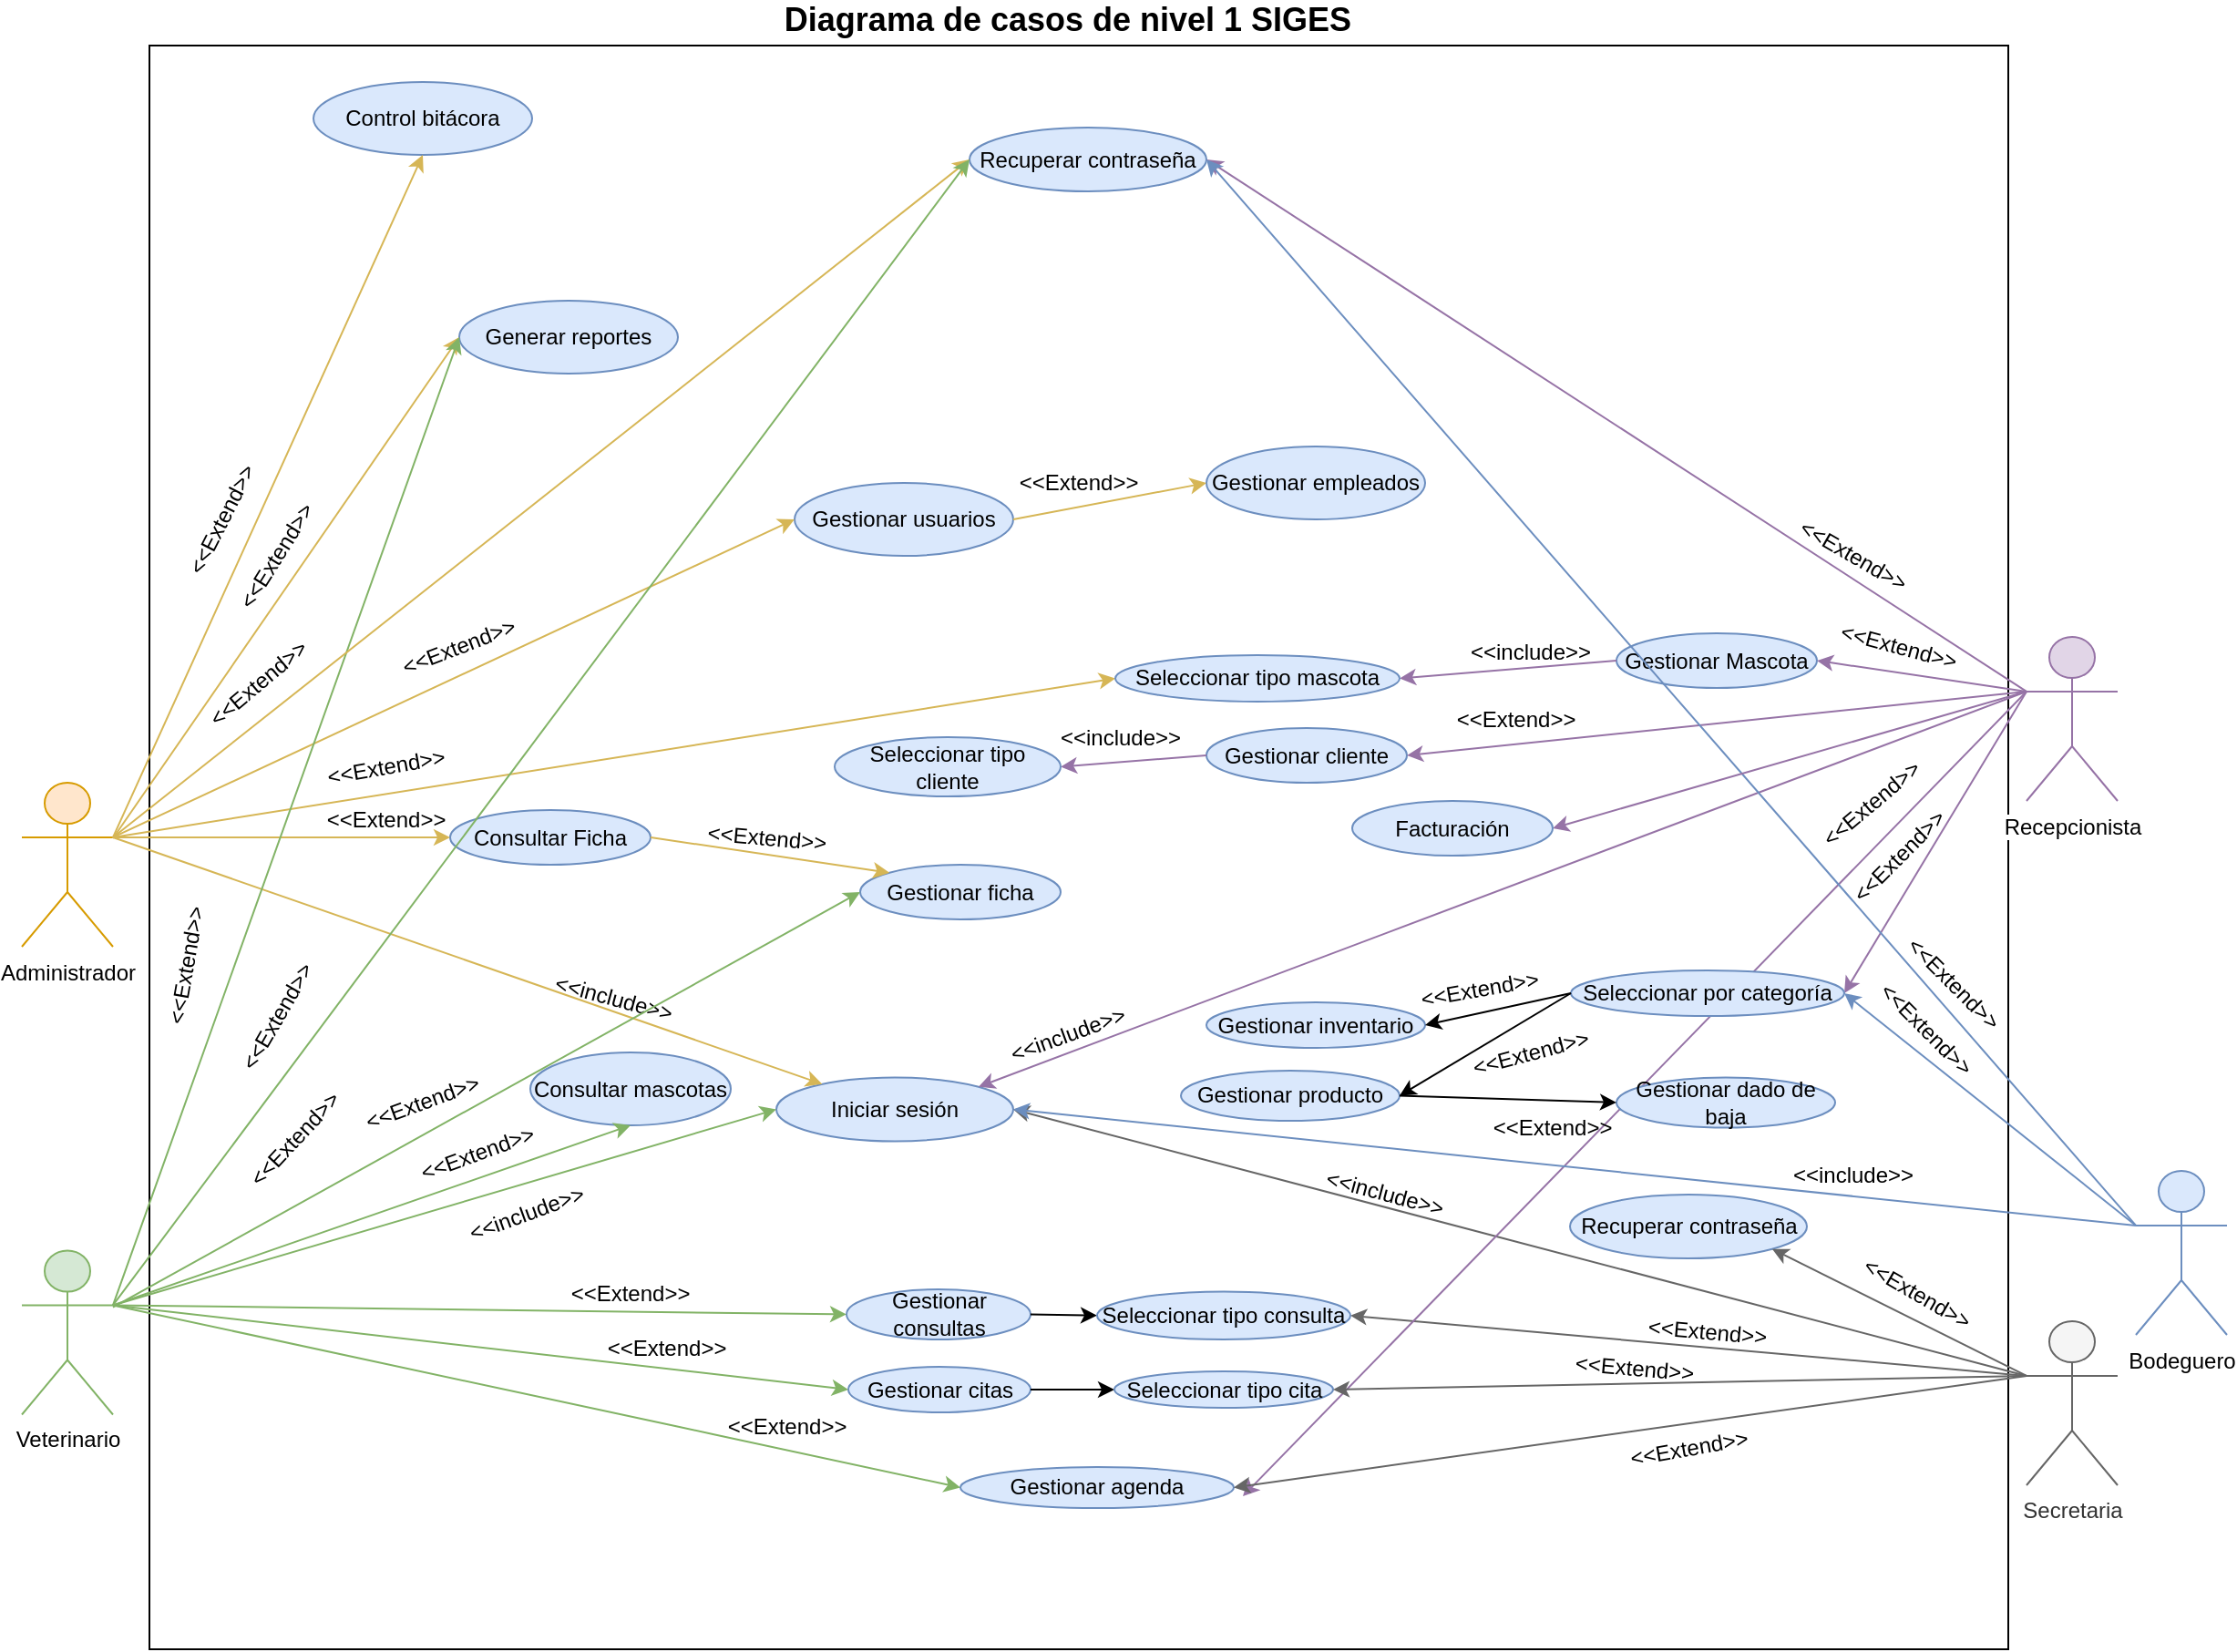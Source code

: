 <mxfile version="13.6.2" type="device"><diagram id="fR_N3xwaot1EQ-XPTkvS" name="Page-1"><mxGraphModel dx="1447" dy="803" grid="1" gridSize="10" guides="1" tooltips="1" connect="1" arrows="1" fold="1" page="1" pageScale="1" pageWidth="827" pageHeight="1169" math="0" shadow="0"><root><mxCell id="0"/><mxCell id="1" parent="0"/><mxCell id="37kcTfHaIHKS4VdzHhpA-1" value="" style="rounded=0;whiteSpace=wrap;html=1;" vertex="1" parent="1"><mxGeometry x="680" y="274" width="1020" height="880" as="geometry"/></mxCell><mxCell id="37kcTfHaIHKS4VdzHhpA-2" value="Veterinario" style="shape=umlActor;verticalLabelPosition=bottom;labelBackgroundColor=#ffffff;verticalAlign=top;html=1;outlineConnect=0;fillColor=#d5e8d4;strokeColor=#82b366;" vertex="1" parent="1"><mxGeometry x="610" y="935.25" width="50" height="90" as="geometry"/></mxCell><mxCell id="37kcTfHaIHKS4VdzHhpA-3" value="Recepcionista&lt;br&gt;" style="shape=umlActor;verticalLabelPosition=bottom;labelBackgroundColor=#ffffff;verticalAlign=top;html=1;outlineConnect=0;fillColor=#e1d5e7;strokeColor=#9673a6;" vertex="1" parent="1"><mxGeometry x="1710" y="598.5" width="50" height="90" as="geometry"/></mxCell><mxCell id="37kcTfHaIHKS4VdzHhpA-4" value="Secretaria&lt;br&gt;" style="shape=umlActor;verticalLabelPosition=bottom;labelBackgroundColor=#ffffff;verticalAlign=top;html=1;outlineConnect=0;fillColor=#f5f5f5;strokeColor=#666666;fontColor=#333333;" vertex="1" parent="1"><mxGeometry x="1710" y="974" width="50" height="90" as="geometry"/></mxCell><mxCell id="37kcTfHaIHKS4VdzHhpA-5" value="&lt;b&gt;&lt;font style=&quot;font-size: 18px&quot;&gt;Diagrama de casos de nivel 1 SIGES&lt;/font&gt;&lt;/b&gt;" style="text;html=1;strokeColor=none;fillColor=none;align=center;verticalAlign=middle;whiteSpace=wrap;rounded=0;" vertex="1" parent="1"><mxGeometry x="1018.5" y="250" width="330" height="20" as="geometry"/></mxCell><mxCell id="37kcTfHaIHKS4VdzHhpA-6" value="&amp;lt;&amp;lt;include&amp;gt;&amp;gt;" style="text;html=1;align=center;verticalAlign=middle;whiteSpace=wrap;rounded=0;rotation=-20;" vertex="1" parent="1"><mxGeometry x="1163.5" y="806.5" width="40" height="20" as="geometry"/></mxCell><mxCell id="37kcTfHaIHKS4VdzHhpA-7" value="Gestionar agenda" style="ellipse;whiteSpace=wrap;html=1;fillColor=#dae8fc;strokeColor=#6c8ebf;" vertex="1" parent="1"><mxGeometry x="1125" y="1054" width="150" height="22.5" as="geometry"/></mxCell><mxCell id="37kcTfHaIHKS4VdzHhpA-8" value="Consultar mascotas" style="ellipse;whiteSpace=wrap;html=1;fillColor=#dae8fc;strokeColor=#6c8ebf;" vertex="1" parent="1"><mxGeometry x="889" y="826.5" width="110" height="40" as="geometry"/></mxCell><mxCell id="37kcTfHaIHKS4VdzHhpA-9" value="Iniciar sesión" style="ellipse;whiteSpace=wrap;html=1;fillColor=#dae8fc;strokeColor=#6c8ebf;" vertex="1" parent="1"><mxGeometry x="1024" y="840.25" width="130" height="35" as="geometry"/></mxCell><mxCell id="37kcTfHaIHKS4VdzHhpA-10" value="" style="endArrow=classic;html=1;exitX=1;exitY=0.333;exitDx=0;exitDy=0;exitPerimeter=0;entryX=0;entryY=0.5;entryDx=0;entryDy=0;fillColor=#d5e8d4;strokeColor=#82b366;" edge="1" parent="1" source="37kcTfHaIHKS4VdzHhpA-2" target="37kcTfHaIHKS4VdzHhpA-9"><mxGeometry width="50" height="50" relative="1" as="geometry"><mxPoint x="790" y="1074" as="sourcePoint"/><mxPoint x="840" y="1024" as="targetPoint"/></mxGeometry></mxCell><mxCell id="37kcTfHaIHKS4VdzHhpA-11" value="Gestionar citas" style="ellipse;whiteSpace=wrap;html=1;fillColor=#dae8fc;strokeColor=#6c8ebf;" vertex="1" parent="1"><mxGeometry x="1063.5" y="999" width="100" height="25" as="geometry"/></mxCell><mxCell id="37kcTfHaIHKS4VdzHhpA-12" value="Administrador" style="shape=umlActor;verticalLabelPosition=bottom;labelBackgroundColor=#ffffff;verticalAlign=top;html=1;outlineConnect=0;fillColor=#ffe6cc;strokeColor=#d79b00;" vertex="1" parent="1"><mxGeometry x="610" y="678.5" width="50" height="90" as="geometry"/></mxCell><mxCell id="37kcTfHaIHKS4VdzHhpA-13" value="Gestionar usuarios" style="ellipse;whiteSpace=wrap;html=1;fillColor=#dae8fc;strokeColor=#6c8ebf;" vertex="1" parent="1"><mxGeometry x="1034" y="514" width="120" height="40" as="geometry"/></mxCell><mxCell id="37kcTfHaIHKS4VdzHhpA-14" value="" style="endArrow=classic;html=1;exitX=1;exitY=0.333;exitDx=0;exitDy=0;exitPerimeter=0;fillColor=#fff2cc;strokeColor=#d6b656;" edge="1" parent="1" source="37kcTfHaIHKS4VdzHhpA-12" target="37kcTfHaIHKS4VdzHhpA-9"><mxGeometry width="50" height="50" relative="1" as="geometry"><mxPoint x="890" y="894" as="sourcePoint"/><mxPoint x="940" y="844" as="targetPoint"/></mxGeometry></mxCell><mxCell id="37kcTfHaIHKS4VdzHhpA-15" value="" style="endArrow=classic;html=1;exitX=1;exitY=0.333;exitDx=0;exitDy=0;exitPerimeter=0;entryX=0;entryY=0.5;entryDx=0;entryDy=0;fillColor=#fff2cc;strokeColor=#d6b656;" edge="1" parent="1" source="37kcTfHaIHKS4VdzHhpA-12" target="37kcTfHaIHKS4VdzHhpA-13"><mxGeometry width="50" height="50" relative="1" as="geometry"><mxPoint x="1160" y="999" as="sourcePoint"/><mxPoint x="884" y="614" as="targetPoint"/></mxGeometry></mxCell><mxCell id="37kcTfHaIHKS4VdzHhpA-16" value="" style="endArrow=classic;html=1;exitX=0;exitY=0.333;exitDx=0;exitDy=0;exitPerimeter=0;entryX=1;entryY=0.5;entryDx=0;entryDy=0;fillColor=#f5f5f5;strokeColor=#666666;" edge="1" parent="1" source="37kcTfHaIHKS4VdzHhpA-4" target="37kcTfHaIHKS4VdzHhpA-9"><mxGeometry width="50" height="50" relative="1" as="geometry"><mxPoint x="1330" y="914" as="sourcePoint"/><mxPoint x="1380" y="864" as="targetPoint"/></mxGeometry></mxCell><mxCell id="37kcTfHaIHKS4VdzHhpA-17" value="" style="endArrow=classic;html=1;exitX=1;exitY=0.333;exitDx=0;exitDy=0;exitPerimeter=0;entryX=0;entryY=0.5;entryDx=0;entryDy=0;fillColor=#d5e8d4;strokeColor=#82b366;" edge="1" parent="1" source="37kcTfHaIHKS4VdzHhpA-2" target="37kcTfHaIHKS4VdzHhpA-11"><mxGeometry width="50" height="50" relative="1" as="geometry"><mxPoint x="830" y="954" as="sourcePoint"/><mxPoint x="880" y="904" as="targetPoint"/></mxGeometry></mxCell><mxCell id="37kcTfHaIHKS4VdzHhpA-18" value="" style="endArrow=classic;html=1;exitX=1;exitY=0.5;exitDx=0;exitDy=0;entryX=0;entryY=0.5;entryDx=0;entryDy=0;fillColor=#dae8fc;strokeColor=#000000;" edge="1" parent="1" source="37kcTfHaIHKS4VdzHhpA-11" target="37kcTfHaIHKS4VdzHhpA-50"><mxGeometry width="50" height="50" relative="1" as="geometry"><mxPoint x="1050" y="1159" as="sourcePoint"/><mxPoint x="1100" y="1109" as="targetPoint"/></mxGeometry></mxCell><mxCell id="37kcTfHaIHKS4VdzHhpA-19" value="" style="endArrow=classic;html=1;exitX=0;exitY=0.333;exitDx=0;exitDy=0;exitPerimeter=0;entryX=1;entryY=0.5;entryDx=0;entryDy=0;fillColor=#e1d5e7;strokeColor=#9673a6;" edge="1" parent="1" source="37kcTfHaIHKS4VdzHhpA-3" target="37kcTfHaIHKS4VdzHhpA-30"><mxGeometry width="50" height="50" relative="1" as="geometry"><mxPoint x="850" y="1164" as="sourcePoint"/><mxPoint x="1720" y="784" as="targetPoint"/></mxGeometry></mxCell><mxCell id="37kcTfHaIHKS4VdzHhpA-20" value="" style="endArrow=classic;html=1;entryX=1;entryY=0;entryDx=0;entryDy=0;exitX=0;exitY=0.333;exitDx=0;exitDy=0;exitPerimeter=0;fillColor=#e1d5e7;strokeColor=#9673a6;" edge="1" parent="1" source="37kcTfHaIHKS4VdzHhpA-3" target="37kcTfHaIHKS4VdzHhpA-9"><mxGeometry width="50" height="50" relative="1" as="geometry"><mxPoint x="1470" y="744" as="sourcePoint"/><mxPoint x="1250" y="924" as="targetPoint"/></mxGeometry></mxCell><mxCell id="37kcTfHaIHKS4VdzHhpA-21" value="" style="endArrow=classic;html=1;exitX=1;exitY=0.333;exitDx=0;exitDy=0;exitPerimeter=0;entryX=0.5;entryY=1;entryDx=0;entryDy=0;fillColor=#d5e8d4;strokeColor=#82b366;" edge="1" parent="1" source="37kcTfHaIHKS4VdzHhpA-2" target="37kcTfHaIHKS4VdzHhpA-8"><mxGeometry width="50" height="50" relative="1" as="geometry"><mxPoint x="920" y="1094" as="sourcePoint"/><mxPoint x="970" y="1044" as="targetPoint"/></mxGeometry></mxCell><mxCell id="37kcTfHaIHKS4VdzHhpA-22" value="&amp;lt;&amp;lt;include&amp;gt;&amp;gt;" style="text;html=1;align=center;verticalAlign=middle;whiteSpace=wrap;rounded=0;rotation=15;" vertex="1" parent="1"><mxGeometry x="915" y="786.5" width="40" height="20" as="geometry"/></mxCell><mxCell id="37kcTfHaIHKS4VdzHhpA-23" value="&amp;lt;&amp;lt;include&amp;gt;&amp;gt;" style="text;html=1;align=center;verticalAlign=middle;whiteSpace=wrap;rounded=0;rotation=15;" vertex="1" parent="1"><mxGeometry x="1338" y="894" width="40" height="20" as="geometry"/></mxCell><mxCell id="37kcTfHaIHKS4VdzHhpA-24" value="" style="endArrow=classic;html=1;exitX=0;exitY=0.333;exitDx=0;exitDy=0;exitPerimeter=0;entryX=1;entryY=0.5;entryDx=0;entryDy=0;fillColor=#f5f5f5;strokeColor=#666666;" edge="1" parent="1" source="37kcTfHaIHKS4VdzHhpA-4" target="37kcTfHaIHKS4VdzHhpA-52"><mxGeometry width="50" height="50" relative="1" as="geometry"><mxPoint x="1390" y="1074" as="sourcePoint"/><mxPoint x="1560.5" y="1007.75" as="targetPoint"/></mxGeometry></mxCell><mxCell id="37kcTfHaIHKS4VdzHhpA-25" value="Consultar Ficha" style="ellipse;whiteSpace=wrap;html=1;fillColor=#dae8fc;strokeColor=#6c8ebf;" vertex="1" parent="1"><mxGeometry x="845" y="693.5" width="110" height="30" as="geometry"/></mxCell><mxCell id="37kcTfHaIHKS4VdzHhpA-26" value="Gestionar ficha" style="ellipse;whiteSpace=wrap;html=1;fillColor=#dae8fc;strokeColor=#6c8ebf;" vertex="1" parent="1"><mxGeometry x="1070" y="723.5" width="110" height="30" as="geometry"/></mxCell><mxCell id="37kcTfHaIHKS4VdzHhpA-27" value="" style="endArrow=classic;html=1;exitX=0;exitY=0.333;exitDx=0;exitDy=0;exitPerimeter=0;fillColor=#e1d5e7;strokeColor=#9673a6;" edge="1" parent="1" source="37kcTfHaIHKS4VdzHhpA-3"><mxGeometry width="50" height="50" relative="1" as="geometry"><mxPoint x="1290" y="744" as="sourcePoint"/><mxPoint x="1280" y="1070" as="targetPoint"/></mxGeometry></mxCell><mxCell id="37kcTfHaIHKS4VdzHhpA-28" value="Gestionar inventario" style="ellipse;whiteSpace=wrap;html=1;fillColor=#dae8fc;strokeColor=#6c8ebf;" vertex="1" parent="1"><mxGeometry x="1260" y="799" width="120" height="25" as="geometry"/></mxCell><mxCell id="37kcTfHaIHKS4VdzHhpA-29" value="Bodeguero" style="shape=umlActor;verticalLabelPosition=bottom;labelBackgroundColor=#ffffff;verticalAlign=top;html=1;outlineConnect=0;fillColor=#dae8fc;strokeColor=#6c8ebf;" vertex="1" parent="1"><mxGeometry x="1770" y="891.5" width="50" height="90" as="geometry"/></mxCell><mxCell id="37kcTfHaIHKS4VdzHhpA-30" value="Seleccionar por categoría" style="ellipse;whiteSpace=wrap;html=1;fillColor=#dae8fc;strokeColor=#6c8ebf;" vertex="1" parent="1"><mxGeometry x="1460" y="781.5" width="150" height="25" as="geometry"/></mxCell><mxCell id="37kcTfHaIHKS4VdzHhpA-31" value="" style="endArrow=classic;html=1;entryX=1;entryY=0.5;entryDx=0;entryDy=0;exitX=0;exitY=0.333;exitDx=0;exitDy=0;exitPerimeter=0;fillColor=#dae8fc;strokeColor=#6c8ebf;" edge="1" parent="1" source="37kcTfHaIHKS4VdzHhpA-29" target="37kcTfHaIHKS4VdzHhpA-30"><mxGeometry width="50" height="50" relative="1" as="geometry"><mxPoint x="1520" y="834" as="sourcePoint"/><mxPoint x="1570" y="784" as="targetPoint"/></mxGeometry></mxCell><mxCell id="37kcTfHaIHKS4VdzHhpA-32" value="&amp;lt;&amp;lt;Extend&amp;gt;&amp;gt;" style="text;html=1;align=center;verticalAlign=middle;whiteSpace=wrap;rounded=0;rotation=-15;" vertex="1" parent="1"><mxGeometry x="1418" y="816.5" width="40" height="20" as="geometry"/></mxCell><mxCell id="37kcTfHaIHKS4VdzHhpA-33" value="&amp;lt;&amp;lt;include&amp;gt;&amp;gt;" style="text;html=1;align=center;verticalAlign=middle;whiteSpace=wrap;rounded=0;rotation=-20;" vertex="1" parent="1"><mxGeometry x="867" y="904.5" width="40" height="20" as="geometry"/></mxCell><mxCell id="37kcTfHaIHKS4VdzHhpA-34" value="&amp;lt;&amp;lt;Extend&amp;gt;&amp;gt;" style="text;html=1;align=center;verticalAlign=middle;whiteSpace=wrap;rounded=0;rotation=5;" vertex="1" parent="1"><mxGeometry x="999" y="698.5" width="40" height="20" as="geometry"/></mxCell><mxCell id="37kcTfHaIHKS4VdzHhpA-35" value="" style="endArrow=classic;html=1;exitX=1;exitY=0.333;exitDx=0;exitDy=0;exitPerimeter=0;entryX=0;entryY=0.5;entryDx=0;entryDy=0;fillColor=#fff2cc;strokeColor=#d6b656;" edge="1" parent="1" source="37kcTfHaIHKS4VdzHhpA-12" target="37kcTfHaIHKS4VdzHhpA-25"><mxGeometry width="50" height="50" relative="1" as="geometry"><mxPoint x="820" y="794" as="sourcePoint"/><mxPoint x="870" y="744" as="targetPoint"/></mxGeometry></mxCell><mxCell id="37kcTfHaIHKS4VdzHhpA-36" value="" style="endArrow=classic;html=1;entryX=0;entryY=0.5;entryDx=0;entryDy=0;exitX=1;exitY=0.333;exitDx=0;exitDy=0;exitPerimeter=0;fillColor=#fff2cc;strokeColor=#d6b656;" edge="1" parent="1" source="37kcTfHaIHKS4VdzHhpA-12" target="37kcTfHaIHKS4VdzHhpA-45"><mxGeometry width="50" height="50" relative="1" as="geometry"><mxPoint x="800" y="834" as="sourcePoint"/><mxPoint x="850" y="784" as="targetPoint"/></mxGeometry></mxCell><mxCell id="37kcTfHaIHKS4VdzHhpA-37" value="Gestionar Mascota" style="ellipse;whiteSpace=wrap;html=1;fillColor=#dae8fc;strokeColor=#6c8ebf;" vertex="1" parent="1"><mxGeometry x="1485" y="596.5" width="110" height="30" as="geometry"/></mxCell><mxCell id="37kcTfHaIHKS4VdzHhpA-38" value="Gestionar producto" style="ellipse;whiteSpace=wrap;html=1;fillColor=#dae8fc;strokeColor=#6c8ebf;" vertex="1" parent="1"><mxGeometry x="1246" y="836.5" width="120" height="27.5" as="geometry"/></mxCell><mxCell id="37kcTfHaIHKS4VdzHhpA-39" value="Gestionar consultas" style="ellipse;whiteSpace=wrap;html=1;fillColor=#dae8fc;strokeColor=#6c8ebf;" vertex="1" parent="1"><mxGeometry x="1062.5" y="956.5" width="101" height="27.5" as="geometry"/></mxCell><mxCell id="37kcTfHaIHKS4VdzHhpA-40" value="" style="endArrow=classic;html=1;exitX=0;exitY=0.5;exitDx=0;exitDy=0;entryX=1;entryY=0.5;entryDx=0;entryDy=0;fillColor=#e1d5e7;strokeColor=#9673a6;" edge="1" parent="1" source="37kcTfHaIHKS4VdzHhpA-37" target="37kcTfHaIHKS4VdzHhpA-45"><mxGeometry width="50" height="50" relative="1" as="geometry"><mxPoint x="1270" y="653.5" as="sourcePoint"/><mxPoint x="1010" y="694" as="targetPoint"/></mxGeometry></mxCell><mxCell id="37kcTfHaIHKS4VdzHhpA-41" value="Gestionar cliente" style="ellipse;whiteSpace=wrap;html=1;fillColor=#dae8fc;strokeColor=#6c8ebf;" vertex="1" parent="1"><mxGeometry x="1260" y="648.5" width="110" height="30" as="geometry"/></mxCell><mxCell id="37kcTfHaIHKS4VdzHhpA-42" value="" style="endArrow=classic;html=1;exitX=0;exitY=0.333;exitDx=0;exitDy=0;exitPerimeter=0;entryX=1;entryY=0.5;entryDx=0;entryDy=0;fillColor=#e1d5e7;strokeColor=#9673a6;" edge="1" parent="1" source="37kcTfHaIHKS4VdzHhpA-3" target="37kcTfHaIHKS4VdzHhpA-41"><mxGeometry width="50" height="50" relative="1" as="geometry"><mxPoint x="1506" y="634" as="sourcePoint"/><mxPoint x="1192" y="649" as="targetPoint"/></mxGeometry></mxCell><mxCell id="37kcTfHaIHKS4VdzHhpA-43" value="" style="endArrow=classic;html=1;exitX=0;exitY=0.5;exitDx=0;exitDy=0;entryX=1;entryY=0.5;entryDx=0;entryDy=0;fillColor=#e1d5e7;strokeColor=#9673a6;" edge="1" parent="1" source="37kcTfHaIHKS4VdzHhpA-41" target="37kcTfHaIHKS4VdzHhpA-47"><mxGeometry width="50" height="50" relative="1" as="geometry"><mxPoint x="886" y="754" as="sourcePoint"/><mxPoint x="1080" y="714" as="targetPoint"/></mxGeometry></mxCell><mxCell id="37kcTfHaIHKS4VdzHhpA-44" value="" style="endArrow=classic;html=1;entryX=1;entryY=0.5;entryDx=0;entryDy=0;exitX=0;exitY=0.333;exitDx=0;exitDy=0;exitPerimeter=0;fillColor=#e1d5e7;strokeColor=#9673a6;" edge="1" parent="1" source="37kcTfHaIHKS4VdzHhpA-3" target="37kcTfHaIHKS4VdzHhpA-37"><mxGeometry width="50" height="50" relative="1" as="geometry"><mxPoint x="1260" y="654" as="sourcePoint"/><mxPoint x="1360" y="603.5" as="targetPoint"/></mxGeometry></mxCell><mxCell id="37kcTfHaIHKS4VdzHhpA-45" value="Seleccionar tipo mascota" style="ellipse;whiteSpace=wrap;html=1;fillColor=#dae8fc;strokeColor=#6c8ebf;" vertex="1" parent="1"><mxGeometry x="1210" y="608.5" width="156" height="25.5" as="geometry"/></mxCell><mxCell id="37kcTfHaIHKS4VdzHhpA-46" value="&amp;lt;&amp;lt;include&amp;gt;&amp;gt;" style="text;html=1;align=center;verticalAlign=middle;whiteSpace=wrap;rounded=0;rotation=0;" vertex="1" parent="1"><mxGeometry x="1418" y="596.5" width="40" height="20" as="geometry"/></mxCell><mxCell id="37kcTfHaIHKS4VdzHhpA-47" value="Seleccionar tipo cliente" style="ellipse;whiteSpace=wrap;html=1;fillColor=#dae8fc;strokeColor=#6c8ebf;" vertex="1" parent="1"><mxGeometry x="1056" y="653.5" width="124" height="32.5" as="geometry"/></mxCell><mxCell id="37kcTfHaIHKS4VdzHhpA-48" value="" style="endArrow=classic;html=1;exitX=1;exitY=0.333;exitDx=0;exitDy=0;exitPerimeter=0;entryX=0;entryY=0.5;entryDx=0;entryDy=0;fillColor=#d5e8d4;strokeColor=#82b366;" edge="1" parent="1" source="37kcTfHaIHKS4VdzHhpA-2" target="37kcTfHaIHKS4VdzHhpA-39"><mxGeometry width="50" height="50" relative="1" as="geometry"><mxPoint x="850" y="994" as="sourcePoint"/><mxPoint x="900" y="944" as="targetPoint"/></mxGeometry></mxCell><mxCell id="37kcTfHaIHKS4VdzHhpA-49" value="" style="endArrow=classic;html=1;entryX=0;entryY=0.5;entryDx=0;entryDy=0;exitX=1;exitY=0.5;exitDx=0;exitDy=0;" edge="1" parent="1" source="37kcTfHaIHKS4VdzHhpA-39" target="37kcTfHaIHKS4VdzHhpA-52"><mxGeometry width="50" height="50" relative="1" as="geometry"><mxPoint x="930" y="978" as="sourcePoint"/><mxPoint x="1090" y="944" as="targetPoint"/></mxGeometry></mxCell><mxCell id="37kcTfHaIHKS4VdzHhpA-50" value="Seleccionar tipo cita" style="ellipse;whiteSpace=wrap;html=1;fillColor=#dae8fc;strokeColor=#6c8ebf;" vertex="1" parent="1"><mxGeometry x="1209.5" y="1001.5" width="120" height="20" as="geometry"/></mxCell><mxCell id="37kcTfHaIHKS4VdzHhpA-51" value="&amp;lt;&amp;lt;Extend&amp;gt;&amp;gt;" style="text;html=1;align=center;verticalAlign=middle;whiteSpace=wrap;rounded=0;rotation=0;" vertex="1" parent="1"><mxGeometry x="924" y="949" width="40" height="20" as="geometry"/></mxCell><mxCell id="37kcTfHaIHKS4VdzHhpA-52" value="Seleccionar tipo consulta" style="ellipse;whiteSpace=wrap;html=1;fillColor=#dae8fc;strokeColor=#6c8ebf;" vertex="1" parent="1"><mxGeometry x="1200" y="957.75" width="139" height="26.25" as="geometry"/></mxCell><mxCell id="37kcTfHaIHKS4VdzHhpA-53" value="&amp;lt;&amp;lt;Extend&amp;gt;&amp;gt;" style="text;html=1;align=center;verticalAlign=middle;whiteSpace=wrap;rounded=0;rotation=0;" vertex="1" parent="1"><mxGeometry x="1010" y="1021.5" width="40" height="20" as="geometry"/></mxCell><mxCell id="37kcTfHaIHKS4VdzHhpA-54" value="&amp;lt;&amp;lt;Extend&amp;gt;&amp;gt;" style="text;html=1;align=center;verticalAlign=middle;whiteSpace=wrap;rounded=0;rotation=5;" vertex="1" parent="1"><mxGeometry x="1515" y="970.25" width="40" height="20" as="geometry"/></mxCell><mxCell id="37kcTfHaIHKS4VdzHhpA-55" value="&amp;lt;&amp;lt;Extend&amp;gt;&amp;gt;" style="text;html=1;align=center;verticalAlign=middle;whiteSpace=wrap;rounded=0;rotation=-10;" vertex="1" parent="1"><mxGeometry x="1504.5" y="1034" width="40" height="20" as="geometry"/></mxCell><mxCell id="37kcTfHaIHKS4VdzHhpA-56" style="edgeStyle=orthogonalEdgeStyle;rounded=0;orthogonalLoop=1;jettySize=auto;html=1;exitX=0.5;exitY=1;exitDx=0;exitDy=0;" edge="1" parent="1"><mxGeometry relative="1" as="geometry"><mxPoint x="1379.5" y="1020.25" as="sourcePoint"/><mxPoint x="1379.5" y="1020.25" as="targetPoint"/></mxGeometry></mxCell><mxCell id="37kcTfHaIHKS4VdzHhpA-57" value="" style="endArrow=classic;html=1;exitX=0;exitY=0.333;exitDx=0;exitDy=0;exitPerimeter=0;entryX=1;entryY=0.5;entryDx=0;entryDy=0;fillColor=#f5f5f5;strokeColor=#666666;" edge="1" parent="1" source="37kcTfHaIHKS4VdzHhpA-4" target="37kcTfHaIHKS4VdzHhpA-7"><mxGeometry width="50" height="50" relative="1" as="geometry"><mxPoint x="1530" y="1094" as="sourcePoint"/><mxPoint x="1559.5" y="1044" as="targetPoint"/></mxGeometry></mxCell><mxCell id="37kcTfHaIHKS4VdzHhpA-58" style="edgeStyle=orthogonalEdgeStyle;rounded=0;orthogonalLoop=1;jettySize=auto;html=1;exitX=0.5;exitY=1;exitDx=0;exitDy=0;" edge="1" parent="1"><mxGeometry relative="1" as="geometry"><mxPoint x="1379.5" y="1020.25" as="sourcePoint"/><mxPoint x="1379.5" y="1020.25" as="targetPoint"/></mxGeometry></mxCell><mxCell id="37kcTfHaIHKS4VdzHhpA-59" value="&amp;lt;&amp;lt;include&amp;gt;&amp;gt;" style="text;html=1;align=center;verticalAlign=middle;whiteSpace=wrap;rounded=0;rotation=0;" vertex="1" parent="1"><mxGeometry x="1192.5" y="644" width="40" height="20" as="geometry"/></mxCell><mxCell id="37kcTfHaIHKS4VdzHhpA-60" value="&amp;lt;&amp;lt;Extend&amp;gt;&amp;gt;" style="text;html=1;align=center;verticalAlign=middle;whiteSpace=wrap;rounded=0;rotation=-10;" vertex="1" parent="1"><mxGeometry x="1390" y="781.5" width="40" height="20" as="geometry"/></mxCell><mxCell id="37kcTfHaIHKS4VdzHhpA-61" value="" style="endArrow=classic;html=1;exitX=0;exitY=0.333;exitDx=0;exitDy=0;exitPerimeter=0;entryX=1;entryY=0.5;entryDx=0;entryDy=0;fillColor=#dae8fc;strokeColor=#6c8ebf;" edge="1" parent="1" source="37kcTfHaIHKS4VdzHhpA-29" target="37kcTfHaIHKS4VdzHhpA-9"><mxGeometry width="50" height="50" relative="1" as="geometry"><mxPoint x="1760" y="934" as="sourcePoint"/><mxPoint x="1120" y="874" as="targetPoint"/></mxGeometry></mxCell><mxCell id="37kcTfHaIHKS4VdzHhpA-62" value="&amp;lt;&amp;lt;include&amp;gt;&amp;gt;" style="text;html=1;align=center;verticalAlign=middle;whiteSpace=wrap;rounded=0;rotation=0;" vertex="1" parent="1"><mxGeometry x="1595" y="884" width="40" height="20" as="geometry"/></mxCell><mxCell id="37kcTfHaIHKS4VdzHhpA-63" style="edgeStyle=orthogonalEdgeStyle;rounded=0;orthogonalLoop=1;jettySize=auto;html=1;exitX=0.5;exitY=1;exitDx=0;exitDy=0;" edge="1" parent="1" source="37kcTfHaIHKS4VdzHhpA-38" target="37kcTfHaIHKS4VdzHhpA-38"><mxGeometry relative="1" as="geometry"/></mxCell><mxCell id="37kcTfHaIHKS4VdzHhpA-64" value="" style="endArrow=classic;html=1;entryX=1;entryY=0.5;entryDx=0;entryDy=0;exitX=0;exitY=0.5;exitDx=0;exitDy=0;" edge="1" parent="1" source="37kcTfHaIHKS4VdzHhpA-30" target="37kcTfHaIHKS4VdzHhpA-28"><mxGeometry width="50" height="50" relative="1" as="geometry"><mxPoint x="1490" y="894" as="sourcePoint"/><mxPoint x="1540" y="844" as="targetPoint"/></mxGeometry></mxCell><mxCell id="37kcTfHaIHKS4VdzHhpA-65" value="" style="endArrow=classic;html=1;entryX=1;entryY=0.5;entryDx=0;entryDy=0;exitX=0;exitY=0.5;exitDx=0;exitDy=0;" edge="1" parent="1" source="37kcTfHaIHKS4VdzHhpA-30" target="37kcTfHaIHKS4VdzHhpA-38"><mxGeometry width="50" height="50" relative="1" as="geometry"><mxPoint x="1450" y="894" as="sourcePoint"/><mxPoint x="1500" y="844" as="targetPoint"/></mxGeometry></mxCell><mxCell id="37kcTfHaIHKS4VdzHhpA-66" value="Gestionar dado de baja" style="ellipse;whiteSpace=wrap;html=1;fillColor=#dae8fc;strokeColor=#6c8ebf;" vertex="1" parent="1"><mxGeometry x="1485" y="840.25" width="120" height="27.5" as="geometry"/></mxCell><mxCell id="37kcTfHaIHKS4VdzHhpA-67" value="" style="endArrow=classic;html=1;exitX=1;exitY=0.5;exitDx=0;exitDy=0;entryX=0;entryY=0.5;entryDx=0;entryDy=0;" edge="1" parent="1" source="37kcTfHaIHKS4VdzHhpA-38" target="37kcTfHaIHKS4VdzHhpA-66"><mxGeometry width="50" height="50" relative="1" as="geometry"><mxPoint x="1440" y="914" as="sourcePoint"/><mxPoint x="1490" y="864" as="targetPoint"/></mxGeometry></mxCell><mxCell id="37kcTfHaIHKS4VdzHhpA-68" value="&amp;lt;&amp;lt;Extend&amp;gt;&amp;gt;" style="text;html=1;align=center;verticalAlign=middle;whiteSpace=wrap;rounded=0;rotation=0;" vertex="1" parent="1"><mxGeometry x="1430" y="857.75" width="40" height="20" as="geometry"/></mxCell><mxCell id="37kcTfHaIHKS4VdzHhpA-69" value="Recuperar contraseña" style="ellipse;whiteSpace=wrap;html=1;fillColor=#dae8fc;strokeColor=#6c8ebf;" vertex="1" parent="1"><mxGeometry x="1459.5" y="904.5" width="130" height="35" as="geometry"/></mxCell><mxCell id="37kcTfHaIHKS4VdzHhpA-70" value="Recuperar contraseña" style="ellipse;whiteSpace=wrap;html=1;fillColor=#dae8fc;strokeColor=#6c8ebf;" vertex="1" parent="1"><mxGeometry x="1130" y="319" width="130" height="35" as="geometry"/></mxCell><mxCell id="37kcTfHaIHKS4VdzHhpA-71" value="Generar reportes" style="ellipse;whiteSpace=wrap;html=1;fillColor=#dae8fc;strokeColor=#6c8ebf;" vertex="1" parent="1"><mxGeometry x="850" y="414" width="120" height="40" as="geometry"/></mxCell><mxCell id="37kcTfHaIHKS4VdzHhpA-72" value="" style="endArrow=classic;html=1;entryX=0;entryY=0.5;entryDx=0;entryDy=0;fillColor=#fff2cc;strokeColor=#d6b656;" edge="1" parent="1" target="37kcTfHaIHKS4VdzHhpA-71"><mxGeometry width="50" height="50" relative="1" as="geometry"><mxPoint x="660" y="709" as="sourcePoint"/><mxPoint x="730" y="764" as="targetPoint"/></mxGeometry></mxCell><mxCell id="37kcTfHaIHKS4VdzHhpA-73" value="" style="endArrow=classic;html=1;exitX=1;exitY=0.333;exitDx=0;exitDy=0;exitPerimeter=0;entryX=0;entryY=0.5;entryDx=0;entryDy=0;fillColor=#d5e8d4;strokeColor=#82b366;" edge="1" parent="1" source="37kcTfHaIHKS4VdzHhpA-2" target="37kcTfHaIHKS4VdzHhpA-71"><mxGeometry width="50" height="50" relative="1" as="geometry"><mxPoint x="690" y="944" as="sourcePoint"/><mxPoint x="740" y="894" as="targetPoint"/></mxGeometry></mxCell><mxCell id="37kcTfHaIHKS4VdzHhpA-74" value="&amp;lt;&amp;lt;Extend&amp;gt;&amp;gt;" style="text;html=1;align=center;verticalAlign=middle;whiteSpace=wrap;rounded=0;rotation=-60;" vertex="1" parent="1"><mxGeometry x="730" y="796.5" width="40" height="20" as="geometry"/></mxCell><mxCell id="37kcTfHaIHKS4VdzHhpA-75" value="&amp;lt;&amp;lt;Extend&amp;gt;&amp;gt;" style="text;html=1;align=center;verticalAlign=middle;whiteSpace=wrap;rounded=0;rotation=-47;" vertex="1" parent="1"><mxGeometry x="740" y="864" width="40" height="20" as="geometry"/></mxCell><mxCell id="37kcTfHaIHKS4VdzHhpA-76" value="" style="endArrow=classic;html=1;entryX=0;entryY=0.5;entryDx=0;entryDy=0;exitX=1;exitY=0.333;exitDx=0;exitDy=0;exitPerimeter=0;fillColor=#fff2cc;strokeColor=#d6b656;" edge="1" parent="1" source="37kcTfHaIHKS4VdzHhpA-12" target="37kcTfHaIHKS4VdzHhpA-70"><mxGeometry width="50" height="50" relative="1" as="geometry"><mxPoint x="660" y="714" as="sourcePoint"/><mxPoint x="822.5" y="588.5" as="targetPoint"/></mxGeometry></mxCell><mxCell id="37kcTfHaIHKS4VdzHhpA-77" value="&amp;lt;&amp;lt;Extend&amp;gt;&amp;gt;" style="text;html=1;align=center;verticalAlign=middle;whiteSpace=wrap;rounded=0;rotation=-40;" vertex="1" parent="1"><mxGeometry x="720" y="614" width="40" height="20" as="geometry"/></mxCell><mxCell id="37kcTfHaIHKS4VdzHhpA-78" value="" style="endArrow=classic;html=1;entryX=1;entryY=0.5;entryDx=0;entryDy=0;exitX=0;exitY=0.333;exitDx=0;exitDy=0;exitPerimeter=0;fillColor=#e1d5e7;strokeColor=#9673a6;" edge="1" parent="1" source="37kcTfHaIHKS4VdzHhpA-3" target="37kcTfHaIHKS4VdzHhpA-70"><mxGeometry width="50" height="50" relative="1" as="geometry"><mxPoint x="1700" y="634" as="sourcePoint"/><mxPoint x="1700" y="494" as="targetPoint"/></mxGeometry></mxCell><mxCell id="37kcTfHaIHKS4VdzHhpA-79" value="" style="endArrow=classic;html=1;entryX=1;entryY=1;entryDx=0;entryDy=0;exitX=0;exitY=0.333;exitDx=0;exitDy=0;exitPerimeter=0;fillColor=#f5f5f5;strokeColor=#666666;" edge="1" parent="1" source="37kcTfHaIHKS4VdzHhpA-4" target="37kcTfHaIHKS4VdzHhpA-69"><mxGeometry width="50" height="50" relative="1" as="geometry"><mxPoint x="1620" y="994" as="sourcePoint"/><mxPoint x="1670" y="944" as="targetPoint"/></mxGeometry></mxCell><mxCell id="37kcTfHaIHKS4VdzHhpA-80" value="&amp;lt;&amp;lt;Extend&amp;gt;&amp;gt;" style="text;html=1;align=center;verticalAlign=middle;whiteSpace=wrap;rounded=0;rotation=30;" vertex="1" parent="1"><mxGeometry x="1630" y="949" width="40" height="20" as="geometry"/></mxCell><mxCell id="37kcTfHaIHKS4VdzHhpA-81" value="&amp;lt;&amp;lt;Extend&amp;gt;&amp;gt;" style="text;html=1;align=center;verticalAlign=middle;whiteSpace=wrap;rounded=0;rotation=-80;" vertex="1" parent="1"><mxGeometry x="680" y="768.5" width="40" height="20" as="geometry"/></mxCell><mxCell id="37kcTfHaIHKS4VdzHhpA-82" value="Gestionar empleados" style="ellipse;whiteSpace=wrap;html=1;fillColor=#dae8fc;strokeColor=#6c8ebf;" vertex="1" parent="1"><mxGeometry x="1260" y="494" width="120" height="40" as="geometry"/></mxCell><mxCell id="37kcTfHaIHKS4VdzHhpA-83" value="" style="endArrow=classic;html=1;exitX=1;exitY=0.5;exitDx=0;exitDy=0;entryX=0;entryY=0.5;entryDx=0;entryDy=0;fillColor=#fff2cc;strokeColor=#d6b656;" edge="1" parent="1" source="37kcTfHaIHKS4VdzHhpA-13" target="37kcTfHaIHKS4VdzHhpA-82"><mxGeometry width="50" height="50" relative="1" as="geometry"><mxPoint x="940" y="704" as="sourcePoint"/><mxPoint x="990" y="654" as="targetPoint"/></mxGeometry></mxCell><mxCell id="37kcTfHaIHKS4VdzHhpA-84" value="&amp;lt;&amp;lt;Extend&amp;gt;&amp;gt;" style="text;html=1;align=center;verticalAlign=middle;whiteSpace=wrap;rounded=0;rotation=0;" vertex="1" parent="1"><mxGeometry x="1170" y="504" width="40" height="20" as="geometry"/></mxCell><mxCell id="37kcTfHaIHKS4VdzHhpA-85" value="" style="endArrow=classic;html=1;exitX=0;exitY=0.333;exitDx=0;exitDy=0;exitPerimeter=0;entryX=1;entryY=0.5;entryDx=0;entryDy=0;fillColor=#dae8fc;strokeColor=#6c8ebf;" edge="1" parent="1" source="37kcTfHaIHKS4VdzHhpA-29" target="37kcTfHaIHKS4VdzHhpA-70"><mxGeometry width="50" height="50" relative="1" as="geometry"><mxPoint x="1660" y="884" as="sourcePoint"/><mxPoint x="1621.623" y="812.444" as="targetPoint"/></mxGeometry></mxCell><mxCell id="37kcTfHaIHKS4VdzHhpA-86" value="&amp;lt;&amp;lt;Extend&amp;gt;&amp;gt;" style="text;html=1;align=center;verticalAlign=middle;whiteSpace=wrap;rounded=0;rotation=45;" vertex="1" parent="1"><mxGeometry x="1635" y="804" width="40" height="20" as="geometry"/></mxCell><mxCell id="37kcTfHaIHKS4VdzHhpA-87" value="" style="endArrow=classic;html=1;exitX=1;exitY=0.5;exitDx=0;exitDy=0;entryX=0;entryY=0;entryDx=0;entryDy=0;fillColor=#fff2cc;strokeColor=#d6b656;" edge="1" parent="1" source="37kcTfHaIHKS4VdzHhpA-25" target="37kcTfHaIHKS4VdzHhpA-26"><mxGeometry width="50" height="50" relative="1" as="geometry"><mxPoint x="840" y="794" as="sourcePoint"/><mxPoint x="890" y="744" as="targetPoint"/></mxGeometry></mxCell><mxCell id="37kcTfHaIHKS4VdzHhpA-88" value="&amp;lt;&amp;lt;Extend&amp;gt;&amp;gt;" style="text;html=1;align=center;verticalAlign=middle;whiteSpace=wrap;rounded=0;rotation=30;" vertex="1" parent="1"><mxGeometry x="1595" y="544" width="40" height="20" as="geometry"/></mxCell><mxCell id="37kcTfHaIHKS4VdzHhpA-89" value="" style="endArrow=classic;html=1;exitX=1;exitY=0.333;exitDx=0;exitDy=0;exitPerimeter=0;entryX=0;entryY=0.5;entryDx=0;entryDy=0;fillColor=#d5e8d4;strokeColor=#82b366;" edge="1" parent="1" source="37kcTfHaIHKS4VdzHhpA-2" target="37kcTfHaIHKS4VdzHhpA-70"><mxGeometry width="50" height="50" relative="1" as="geometry"><mxPoint x="950" y="564" as="sourcePoint"/><mxPoint x="1000" y="514" as="targetPoint"/></mxGeometry></mxCell><mxCell id="37kcTfHaIHKS4VdzHhpA-90" value="" style="endArrow=classic;html=1;entryX=0;entryY=0.5;entryDx=0;entryDy=0;fillColor=#d5e8d4;strokeColor=#82b366;" edge="1" parent="1" source="37kcTfHaIHKS4VdzHhpA-2" target="37kcTfHaIHKS4VdzHhpA-26"><mxGeometry width="50" height="50" relative="1" as="geometry"><mxPoint x="950" y="824" as="sourcePoint"/><mxPoint x="1000" y="774" as="targetPoint"/></mxGeometry></mxCell><mxCell id="37kcTfHaIHKS4VdzHhpA-91" value="" style="endArrow=classic;html=1;exitX=1;exitY=0.333;exitDx=0;exitDy=0;exitPerimeter=0;entryX=0;entryY=0.5;entryDx=0;entryDy=0;fillColor=#d5e8d4;strokeColor=#82b366;" edge="1" parent="1" source="37kcTfHaIHKS4VdzHhpA-2" target="37kcTfHaIHKS4VdzHhpA-7"><mxGeometry width="50" height="50" relative="1" as="geometry"><mxPoint x="800" y="1154" as="sourcePoint"/><mxPoint x="850" y="1104" as="targetPoint"/><Array as="points"><mxPoint x="980" y="1034"/></Array></mxGeometry></mxCell><mxCell id="37kcTfHaIHKS4VdzHhpA-92" value="&amp;lt;&amp;lt;Extend&amp;gt;&amp;gt;" style="text;html=1;align=center;verticalAlign=middle;whiteSpace=wrap;rounded=0;rotation=0;" vertex="1" parent="1"><mxGeometry x="944" y="979" width="40" height="20" as="geometry"/></mxCell><mxCell id="37kcTfHaIHKS4VdzHhpA-93" value="" style="endArrow=classic;html=1;entryX=1;entryY=0.5;entryDx=0;entryDy=0;exitX=0;exitY=0.333;exitDx=0;exitDy=0;exitPerimeter=0;fillColor=#f5f5f5;strokeColor=#666666;" edge="1" parent="1" source="37kcTfHaIHKS4VdzHhpA-4" target="37kcTfHaIHKS4VdzHhpA-50"><mxGeometry width="50" height="50" relative="1" as="geometry"><mxPoint x="1400" y="1044" as="sourcePoint"/><mxPoint x="1450" y="994" as="targetPoint"/></mxGeometry></mxCell><mxCell id="37kcTfHaIHKS4VdzHhpA-94" value="&amp;lt;&amp;lt;Extend&amp;gt;&amp;gt;" style="text;html=1;align=center;verticalAlign=middle;whiteSpace=wrap;rounded=0;rotation=-20;" vertex="1" parent="1"><mxGeometry x="810" y="844" width="40" height="20" as="geometry"/></mxCell><mxCell id="37kcTfHaIHKS4VdzHhpA-95" value="&amp;lt;&amp;lt;Extend&amp;gt;&amp;gt;" style="text;html=1;align=center;verticalAlign=middle;whiteSpace=wrap;rounded=0;rotation=5;" vertex="1" parent="1"><mxGeometry x="1475" y="990.25" width="40" height="20" as="geometry"/></mxCell><mxCell id="37kcTfHaIHKS4VdzHhpA-96" value="Control bitácora" style="ellipse;whiteSpace=wrap;html=1;fillColor=#dae8fc;strokeColor=#6c8ebf;" vertex="1" parent="1"><mxGeometry x="770" y="294" width="120" height="40" as="geometry"/></mxCell><mxCell id="37kcTfHaIHKS4VdzHhpA-97" value="" style="endArrow=classic;html=1;exitX=1;exitY=0.333;exitDx=0;exitDy=0;exitPerimeter=0;entryX=0.5;entryY=1;entryDx=0;entryDy=0;fillColor=#fff2cc;strokeColor=#d6b656;" edge="1" parent="1" source="37kcTfHaIHKS4VdzHhpA-12" target="37kcTfHaIHKS4VdzHhpA-96"><mxGeometry width="50" height="50" relative="1" as="geometry"><mxPoint x="690" y="514" as="sourcePoint"/><mxPoint x="740" y="464" as="targetPoint"/></mxGeometry></mxCell><mxCell id="37kcTfHaIHKS4VdzHhpA-98" value="&amp;lt;&amp;lt;Extend&amp;gt;&amp;gt;" style="text;html=1;align=center;verticalAlign=middle;whiteSpace=wrap;rounded=0;rotation=-20;" vertex="1" parent="1"><mxGeometry x="840" y="871.5" width="40" height="20" as="geometry"/></mxCell><mxCell id="37kcTfHaIHKS4VdzHhpA-99" value="&amp;lt;&amp;lt;Extend&amp;gt;&amp;gt;" style="text;html=1;align=center;verticalAlign=middle;whiteSpace=wrap;rounded=0;rotation=-63;" vertex="1" parent="1"><mxGeometry x="700" y="524" width="40" height="20" as="geometry"/></mxCell><mxCell id="37kcTfHaIHKS4VdzHhpA-100" value="&amp;lt;&amp;lt;Extend&amp;gt;&amp;gt;" style="text;html=1;align=center;verticalAlign=middle;whiteSpace=wrap;rounded=0;rotation=-58;" vertex="1" parent="1"><mxGeometry x="730" y="544" width="40" height="20" as="geometry"/></mxCell><mxCell id="37kcTfHaIHKS4VdzHhpA-101" value="&amp;lt;&amp;lt;Extend&amp;gt;&amp;gt;" style="text;html=1;align=center;verticalAlign=middle;whiteSpace=wrap;rounded=0;rotation=-21;" vertex="1" parent="1"><mxGeometry x="830" y="594" width="40" height="20" as="geometry"/></mxCell><mxCell id="37kcTfHaIHKS4VdzHhpA-102" value="&amp;lt;&amp;lt;Extend&amp;gt;&amp;gt;" style="text;html=1;align=center;verticalAlign=middle;whiteSpace=wrap;rounded=0;rotation=-10;" vertex="1" parent="1"><mxGeometry x="790" y="659.75" width="40" height="20" as="geometry"/></mxCell><mxCell id="37kcTfHaIHKS4VdzHhpA-103" value="&amp;lt;&amp;lt;Extend&amp;gt;&amp;gt;" style="text;html=1;align=center;verticalAlign=middle;whiteSpace=wrap;rounded=0;rotation=0;" vertex="1" parent="1"><mxGeometry x="790" y="688.5" width="40" height="20" as="geometry"/></mxCell><mxCell id="37kcTfHaIHKS4VdzHhpA-104" value="&amp;lt;&amp;lt;Extend&amp;gt;&amp;gt;" style="text;html=1;align=center;verticalAlign=middle;whiteSpace=wrap;rounded=0;rotation=45;" vertex="1" parent="1"><mxGeometry x="1650" y="779" width="40" height="20" as="geometry"/></mxCell><mxCell id="37kcTfHaIHKS4VdzHhpA-105" value="&amp;lt;&amp;lt;Extend&amp;gt;&amp;gt;" style="text;html=1;align=center;verticalAlign=middle;whiteSpace=wrap;rounded=0;rotation=-40;" vertex="1" parent="1"><mxGeometry x="1605" y="679.75" width="40" height="20" as="geometry"/></mxCell><mxCell id="37kcTfHaIHKS4VdzHhpA-106" value="&amp;lt;&amp;lt;Extend&amp;gt;&amp;gt;" style="text;html=1;align=center;verticalAlign=middle;whiteSpace=wrap;rounded=0;rotation=15;" vertex="1" parent="1"><mxGeometry x="1620" y="594" width="40" height="20" as="geometry"/></mxCell><mxCell id="37kcTfHaIHKS4VdzHhpA-107" value="&amp;lt;&amp;lt;Extend&amp;gt;&amp;gt;" style="text;html=1;align=center;verticalAlign=middle;whiteSpace=wrap;rounded=0;rotation=0;" vertex="1" parent="1"><mxGeometry x="1410" y="633.5" width="40" height="20" as="geometry"/></mxCell><mxCell id="37kcTfHaIHKS4VdzHhpA-108" value="&amp;lt;&amp;lt;Extend&amp;gt;&amp;gt;" style="text;html=1;align=center;verticalAlign=middle;whiteSpace=wrap;rounded=0;rotation=-45;" vertex="1" parent="1"><mxGeometry x="1620" y="708.5" width="40" height="20" as="geometry"/></mxCell><mxCell id="37kcTfHaIHKS4VdzHhpA-109" value="" style="endArrow=classic;html=1;exitX=0;exitY=0.333;exitDx=0;exitDy=0;exitPerimeter=0;entryX=1;entryY=0.5;entryDx=0;entryDy=0;fillColor=#e1d5e7;strokeColor=#9673a6;" edge="1" parent="1" source="37kcTfHaIHKS4VdzHhpA-3" target="37kcTfHaIHKS4VdzHhpA-110"><mxGeometry width="50" height="50" relative="1" as="geometry"><mxPoint x="1680" y="624" as="sourcePoint"/><mxPoint x="1440" y="694" as="targetPoint"/></mxGeometry></mxCell><mxCell id="37kcTfHaIHKS4VdzHhpA-110" value="Facturación" style="ellipse;whiteSpace=wrap;html=1;fillColor=#dae8fc;strokeColor=#6c8ebf;" vertex="1" parent="1"><mxGeometry x="1340" y="688.5" width="110" height="30" as="geometry"/></mxCell></root></mxGraphModel></diagram></mxfile>
